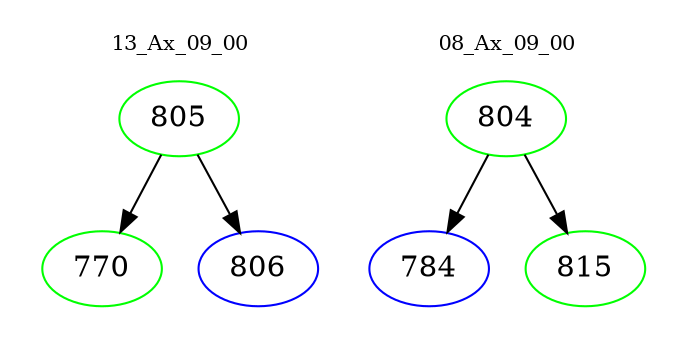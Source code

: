 digraph{
subgraph cluster_0 {
color = white
label = "13_Ax_09_00";
fontsize=10;
T0_805 [label="805", color="green"]
T0_805 -> T0_770 [color="black"]
T0_770 [label="770", color="green"]
T0_805 -> T0_806 [color="black"]
T0_806 [label="806", color="blue"]
}
subgraph cluster_1 {
color = white
label = "08_Ax_09_00";
fontsize=10;
T1_804 [label="804", color="green"]
T1_804 -> T1_784 [color="black"]
T1_784 [label="784", color="blue"]
T1_804 -> T1_815 [color="black"]
T1_815 [label="815", color="green"]
}
}
